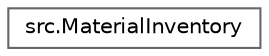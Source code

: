 digraph "Graphical Class Hierarchy"
{
 // LATEX_PDF_SIZE
  bgcolor="transparent";
  edge [fontname=Helvetica,fontsize=10,labelfontname=Helvetica,labelfontsize=10];
  node [fontname=Helvetica,fontsize=10,shape=box,height=0.2,width=0.4];
  rankdir="LR";
  Node0 [id="Node000000",label="src.MaterialInventory",height=0.2,width=0.4,color="grey40", fillcolor="white", style="filled",URL="$classsrc_1_1_material_inventory.html",tooltip="Purpose: Created by: hugoc Created on: 11/12/2024 3:46:54 PM."];
}
